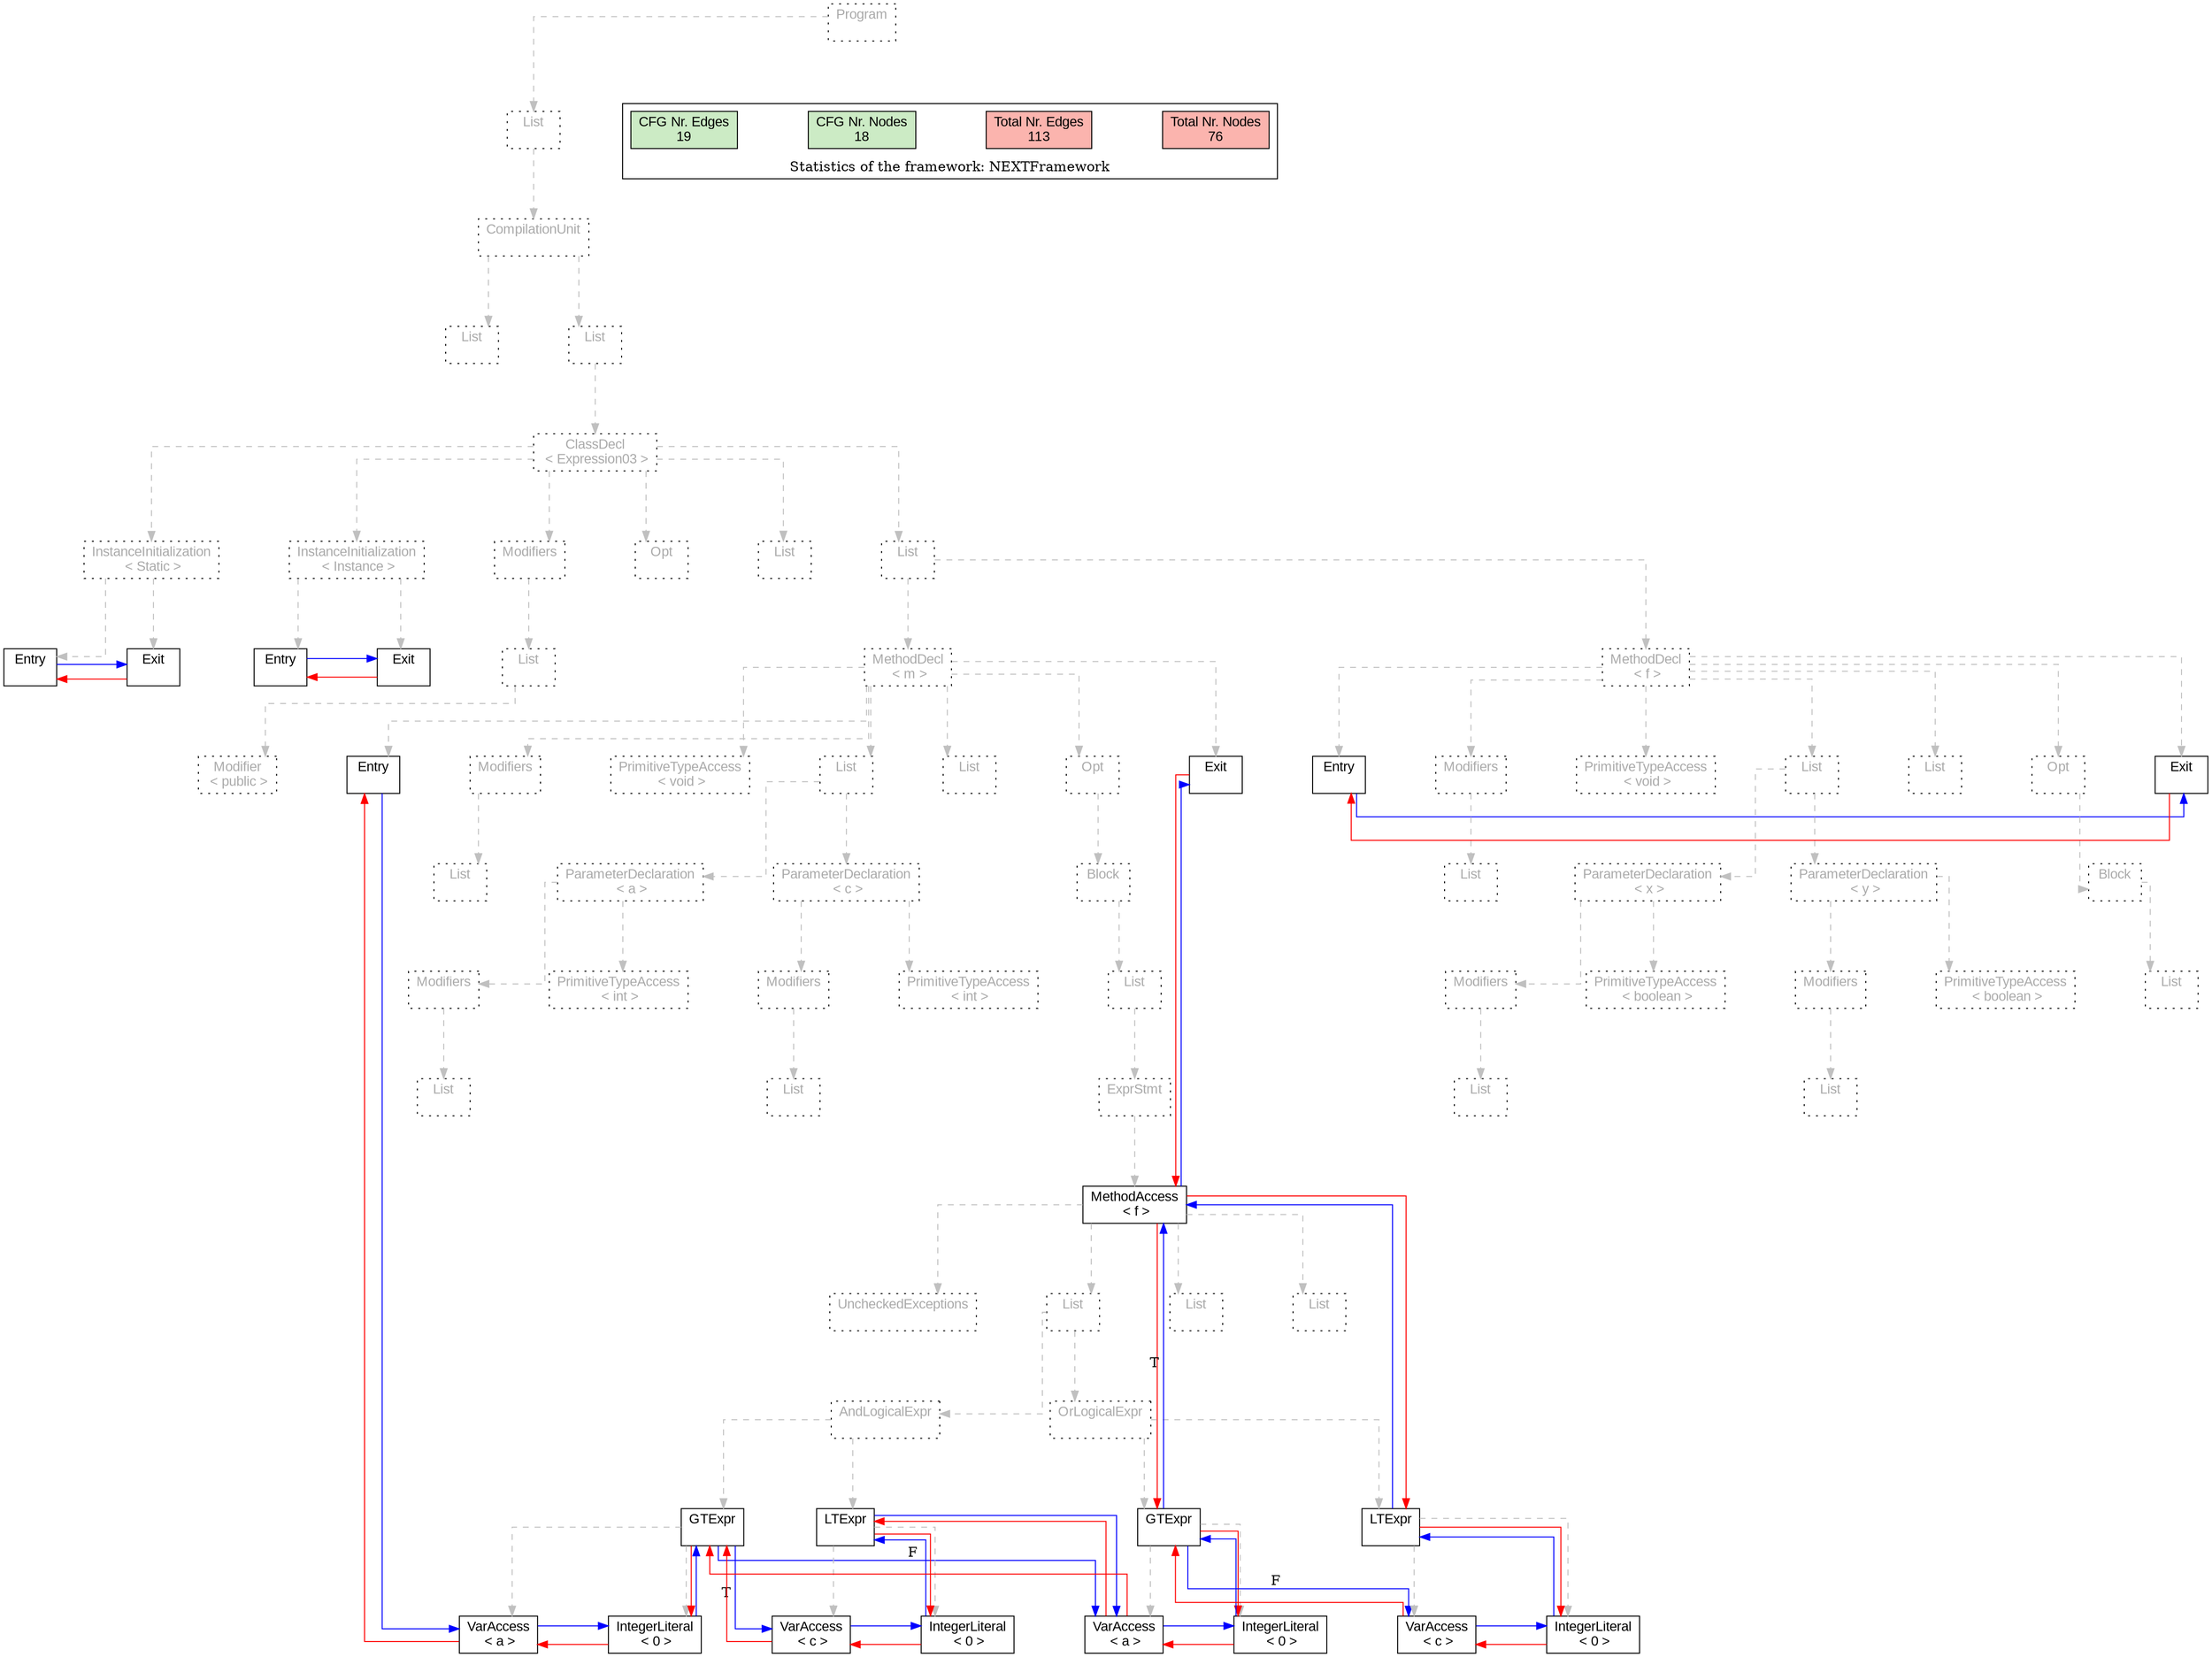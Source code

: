 digraph G {
graph [splines=ortho, nodesep="1", ranksep="1"]
node [shape=rect, fontname=Arial];
{ rank = same; "Program[0]"}
{ rank = same; "List[1]"}
{ rank = same; "CompilationUnit[2]"}
{ rank = same; "List[3]"; "List[4]"}
{ rank = same; "ClassDecl[5]"}
{ rank = same; "Modifiers[22]"; "Opt[25]"; "List[26]"; "List[27]"; "InstanceInitialization[6]"; "InstanceInitialization[14]"}
{ rank = same; "List[23]"; "MethodDecl[28]"; "MethodDecl[66]"; "Entry[7]"; "Exit[8]"; "Entry[15]"; "Exit[16]"}
{ rank = same; "Modifier[24]"; "Entry[29]"; "Modifiers[30]"; "PrimitiveTypeAccess[32]"; "List[33]"; "List[42]"; "Opt[43]"; "Exit[44]"; "Entry[67]"; "Modifiers[68]"; "PrimitiveTypeAccess[70]"; "List[71]"; "List[80]"; "Opt[81]"; "Exit[82]"}
{ rank = same; "List[31]"; "ParameterDeclaration[34]"; "ParameterDeclaration[38]"; "Block[44]"; "List[69]"; "ParameterDeclaration[72]"; "ParameterDeclaration[76]"; "Block[82]"}
{ rank = same; "Modifiers[35]"; "PrimitiveTypeAccess[37]"; "Modifiers[39]"; "PrimitiveTypeAccess[41]"; "List[45]"; "Modifiers[73]"; "PrimitiveTypeAccess[75]"; "Modifiers[77]"; "PrimitiveTypeAccess[79]"; "List[83]"}
{ rank = same; "List[36]"; "List[40]"; "ExprStmt[46]"; "List[74]"; "List[78]"}
{ rank = same; "MethodAccess[47]"}
{ rank = same; "List[49]"; "List[64]"; "List[65]"; "UncheckedExceptions[48]"}
{ rank = same; "AndLogicalExpr[50]"; "OrLogicalExpr[57]"}
{ rank = same; "GTExpr[51]"; "LTExpr[54]"; "GTExpr[58]"; "LTExpr[61]"}
{ rank = same; "VarAccess[52]"; "IntegerLiteral[53]"; "VarAccess[55]"; "IntegerLiteral[56]"; "VarAccess[59]"; "IntegerLiteral[60]"; "VarAccess[62]"; "IntegerLiteral[63]"}
"Program[0]" [label="Program\n ", style= dotted   fillcolor="#eeeeee" fontcolor="#aaaaaa"  ]
"List[1]" [label="List\n ", style= dotted   fillcolor="#eeeeee" fontcolor="#aaaaaa"  ]
"CompilationUnit[2]" [label="CompilationUnit\n ", style= dotted   fillcolor="#eeeeee" fontcolor="#aaaaaa"  ]
"List[3]" [label="List\n ", style= dotted   fillcolor="#eeeeee" fontcolor="#aaaaaa"  ]
"List[4]" [label="List\n ", style= dotted   fillcolor="#eeeeee" fontcolor="#aaaaaa"  ]
"ClassDecl[5]" [label="ClassDecl\n < Expression03 >", style= dotted   fillcolor="#eeeeee" fontcolor="#aaaaaa"  ]
"Modifiers[22]" [label="Modifiers\n ", style= dotted   fillcolor="#eeeeee" fontcolor="#aaaaaa"  ]
"List[23]" [label="List\n ", style= dotted   fillcolor="#eeeeee" fontcolor="#aaaaaa"  ]
"Modifier[24]" [label="Modifier\n < public >", style= dotted   fillcolor="#eeeeee" fontcolor="#aaaaaa"  ]
"Opt[25]" [label="Opt\n ", style= dotted   fillcolor="#eeeeee" fontcolor="#aaaaaa"  ]
"List[26]" [label="List\n ", style= dotted   fillcolor="#eeeeee" fontcolor="#aaaaaa"  ]
"List[27]" [label="List\n ", style= dotted   fillcolor="#eeeeee" fontcolor="#aaaaaa"  ]
"MethodDecl[28]" [label="MethodDecl\n < m >", style= dotted   fillcolor="#eeeeee" fontcolor="#aaaaaa"  ]
"Entry[29]" [label="Entry\n ", fillcolor=white   style=filled  ]
"Modifiers[30]" [label="Modifiers\n ", style= dotted   fillcolor="#eeeeee" fontcolor="#aaaaaa"  ]
"List[31]" [label="List\n ", style= dotted   fillcolor="#eeeeee" fontcolor="#aaaaaa"  ]
"PrimitiveTypeAccess[32]" [label="PrimitiveTypeAccess\n < void >", style= dotted   fillcolor="#eeeeee" fontcolor="#aaaaaa"  ]
"List[33]" [label="List\n ", style= dotted   fillcolor="#eeeeee" fontcolor="#aaaaaa"  ]
"ParameterDeclaration[34]" [label="ParameterDeclaration\n < a >", style= dotted   fillcolor="#eeeeee" fontcolor="#aaaaaa"  ]
"Modifiers[35]" [label="Modifiers\n ", style= dotted   fillcolor="#eeeeee" fontcolor="#aaaaaa"  ]
"List[36]" [label="List\n ", style= dotted   fillcolor="#eeeeee" fontcolor="#aaaaaa"  ]
"PrimitiveTypeAccess[37]" [label="PrimitiveTypeAccess\n < int >", style= dotted   fillcolor="#eeeeee" fontcolor="#aaaaaa"  ]
"ParameterDeclaration[38]" [label="ParameterDeclaration\n < c >", style= dotted   fillcolor="#eeeeee" fontcolor="#aaaaaa"  ]
"Modifiers[39]" [label="Modifiers\n ", style= dotted   fillcolor="#eeeeee" fontcolor="#aaaaaa"  ]
"List[40]" [label="List\n ", style= dotted   fillcolor="#eeeeee" fontcolor="#aaaaaa"  ]
"PrimitiveTypeAccess[41]" [label="PrimitiveTypeAccess\n < int >", style= dotted   fillcolor="#eeeeee" fontcolor="#aaaaaa"  ]
"List[42]" [label="List\n ", style= dotted   fillcolor="#eeeeee" fontcolor="#aaaaaa"  ]
"Opt[43]" [label="Opt\n ", style= dotted   fillcolor="#eeeeee" fontcolor="#aaaaaa"  ]
"Block[44]" [label="Block\n ", style= dotted   fillcolor="#eeeeee" fontcolor="#aaaaaa"  ]
"List[45]" [label="List\n ", style= dotted   fillcolor="#eeeeee" fontcolor="#aaaaaa"  ]
"ExprStmt[46]" [label="ExprStmt\n ", style= dotted   fillcolor="#eeeeee" fontcolor="#aaaaaa"  ]
"MethodAccess[47]" [label="MethodAccess\n < f >", fillcolor=white   style=filled  ]
"List[49]" [label="List\n ", style= dotted   fillcolor="#eeeeee" fontcolor="#aaaaaa"  ]
"AndLogicalExpr[50]" [label="AndLogicalExpr\n ", style= dotted   fillcolor="#eeeeee" fontcolor="#aaaaaa"  ]
"GTExpr[51]" [label="GTExpr\n ", fillcolor=white   style=filled  ]
"VarAccess[52]" [label="VarAccess\n < a >", fillcolor=white   style=filled  ]
"IntegerLiteral[53]" [label="IntegerLiteral\n < 0 >", fillcolor=white   style=filled  ]
"LTExpr[54]" [label="LTExpr\n ", fillcolor=white   style=filled  ]
"VarAccess[55]" [label="VarAccess\n < c >", fillcolor=white   style=filled  ]
"IntegerLiteral[56]" [label="IntegerLiteral\n < 0 >", fillcolor=white   style=filled  ]
"OrLogicalExpr[57]" [label="OrLogicalExpr\n ", style= dotted   fillcolor="#eeeeee" fontcolor="#aaaaaa"  ]
"GTExpr[58]" [label="GTExpr\n ", fillcolor=white   style=filled  ]
"VarAccess[59]" [label="VarAccess\n < a >", fillcolor=white   style=filled  ]
"IntegerLiteral[60]" [label="IntegerLiteral\n < 0 >", fillcolor=white   style=filled  ]
"LTExpr[61]" [label="LTExpr\n ", fillcolor=white   style=filled  ]
"VarAccess[62]" [label="VarAccess\n < c >", fillcolor=white   style=filled  ]
"IntegerLiteral[63]" [label="IntegerLiteral\n < 0 >", fillcolor=white   style=filled  ]
"List[64]" [label="List\n ", style= dotted   fillcolor="#eeeeee" fontcolor="#aaaaaa"  ]
"List[65]" [label="List\n ", style= dotted   fillcolor="#eeeeee" fontcolor="#aaaaaa"  ]
"UncheckedExceptions[48]" [label="UncheckedExceptions\n ", style= dotted   fillcolor="#eeeeee" fontcolor="#aaaaaa"  ]
"Exit[44]" [label="Exit\n ", fillcolor=white   style=filled  ]
"MethodDecl[66]" [label="MethodDecl\n < f >", style= dotted   fillcolor="#eeeeee" fontcolor="#aaaaaa"  ]
"Entry[67]" [label="Entry\n ", fillcolor=white   style=filled  ]
"Modifiers[68]" [label="Modifiers\n ", style= dotted   fillcolor="#eeeeee" fontcolor="#aaaaaa"  ]
"List[69]" [label="List\n ", style= dotted   fillcolor="#eeeeee" fontcolor="#aaaaaa"  ]
"PrimitiveTypeAccess[70]" [label="PrimitiveTypeAccess\n < void >", style= dotted   fillcolor="#eeeeee" fontcolor="#aaaaaa"  ]
"List[71]" [label="List\n ", style= dotted   fillcolor="#eeeeee" fontcolor="#aaaaaa"  ]
"ParameterDeclaration[72]" [label="ParameterDeclaration\n < x >", style= dotted   fillcolor="#eeeeee" fontcolor="#aaaaaa"  ]
"Modifiers[73]" [label="Modifiers\n ", style= dotted   fillcolor="#eeeeee" fontcolor="#aaaaaa"  ]
"List[74]" [label="List\n ", style= dotted   fillcolor="#eeeeee" fontcolor="#aaaaaa"  ]
"PrimitiveTypeAccess[75]" [label="PrimitiveTypeAccess\n < boolean >", style= dotted   fillcolor="#eeeeee" fontcolor="#aaaaaa"  ]
"ParameterDeclaration[76]" [label="ParameterDeclaration\n < y >", style= dotted   fillcolor="#eeeeee" fontcolor="#aaaaaa"  ]
"Modifiers[77]" [label="Modifiers\n ", style= dotted   fillcolor="#eeeeee" fontcolor="#aaaaaa"  ]
"List[78]" [label="List\n ", style= dotted   fillcolor="#eeeeee" fontcolor="#aaaaaa"  ]
"PrimitiveTypeAccess[79]" [label="PrimitiveTypeAccess\n < boolean >", style= dotted   fillcolor="#eeeeee" fontcolor="#aaaaaa"  ]
"List[80]" [label="List\n ", style= dotted   fillcolor="#eeeeee" fontcolor="#aaaaaa"  ]
"Opt[81]" [label="Opt\n ", style= dotted   fillcolor="#eeeeee" fontcolor="#aaaaaa"  ]
"Block[82]" [label="Block\n ", style= dotted   fillcolor="#eeeeee" fontcolor="#aaaaaa"  ]
"List[83]" [label="List\n ", style= dotted   fillcolor="#eeeeee" fontcolor="#aaaaaa"  ]
"Exit[82]" [label="Exit\n ", fillcolor=white   style=filled  ]
"InstanceInitialization[6]" [label="InstanceInitialization\n < Instance >", style= dotted   fillcolor="#eeeeee" fontcolor="#aaaaaa"  ]
"Entry[7]" [label="Entry\n ", fillcolor=white   style=filled  ]
"Exit[8]" [label="Exit\n ", fillcolor=white   style=filled  ]
"InstanceInitialization[14]" [label="InstanceInitialization\n < Static >", style= dotted   fillcolor="#eeeeee" fontcolor="#aaaaaa"  ]
"Entry[15]" [label="Entry\n ", fillcolor=white   style=filled  ]
"Exit[16]" [label="Exit\n ", fillcolor=white   style=filled  ]
"CompilationUnit[2]" -> "List[3]" [style=dashed, color=gray]
"List[23]" -> "Modifier[24]" [style=dashed, color=gray]
"Modifiers[22]" -> "List[23]" [style=dashed, color=gray]
"ClassDecl[5]" -> "Modifiers[22]" [style=dashed, color=gray]
"ClassDecl[5]" -> "Opt[25]" [style=dashed, color=gray]
"ClassDecl[5]" -> "List[26]" [style=dashed, color=gray]
"MethodDecl[28]" -> "Entry[29]" [style=dashed, color=gray]
"Modifiers[30]" -> "List[31]" [style=dashed, color=gray]
"MethodDecl[28]" -> "Modifiers[30]" [style=dashed, color=gray]
"MethodDecl[28]" -> "PrimitiveTypeAccess[32]" [style=dashed, color=gray]
"Modifiers[35]" -> "List[36]" [style=dashed, color=gray]
"ParameterDeclaration[34]" -> "Modifiers[35]" [style=dashed, color=gray]
"ParameterDeclaration[34]" -> "PrimitiveTypeAccess[37]" [style=dashed, color=gray]
"List[33]" -> "ParameterDeclaration[34]" [style=dashed, color=gray]
"Modifiers[39]" -> "List[40]" [style=dashed, color=gray]
"ParameterDeclaration[38]" -> "Modifiers[39]" [style=dashed, color=gray]
"ParameterDeclaration[38]" -> "PrimitiveTypeAccess[41]" [style=dashed, color=gray]
"List[33]" -> "ParameterDeclaration[38]" [style=dashed, color=gray]
"MethodDecl[28]" -> "List[33]" [style=dashed, color=gray]
"MethodDecl[28]" -> "List[42]" [style=dashed, color=gray]
"GTExpr[51]" -> "VarAccess[52]" [style=dashed, color=gray]
"GTExpr[51]" -> "IntegerLiteral[53]" [style=dashed, color=gray]
"AndLogicalExpr[50]" -> "GTExpr[51]" [style=dashed, color=gray]
"LTExpr[54]" -> "VarAccess[55]" [style=dashed, color=gray]
"LTExpr[54]" -> "IntegerLiteral[56]" [style=dashed, color=gray]
"AndLogicalExpr[50]" -> "LTExpr[54]" [style=dashed, color=gray]
"List[49]" -> "AndLogicalExpr[50]" [style=dashed, color=gray]
"GTExpr[58]" -> "VarAccess[59]" [style=dashed, color=gray]
"GTExpr[58]" -> "IntegerLiteral[60]" [style=dashed, color=gray]
"OrLogicalExpr[57]" -> "GTExpr[58]" [style=dashed, color=gray]
"LTExpr[61]" -> "VarAccess[62]" [style=dashed, color=gray]
"LTExpr[61]" -> "IntegerLiteral[63]" [style=dashed, color=gray]
"OrLogicalExpr[57]" -> "LTExpr[61]" [style=dashed, color=gray]
"List[49]" -> "OrLogicalExpr[57]" [style=dashed, color=gray]
"MethodAccess[47]" -> "List[49]" [style=dashed, color=gray]
"MethodAccess[47]" -> "List[64]" [style=dashed, color=gray]
"MethodAccess[47]" -> "List[65]" [style=dashed, color=gray]
"MethodAccess[47]" -> "UncheckedExceptions[48]" [style=dashed, color=gray]
"ExprStmt[46]" -> "MethodAccess[47]" [style=dashed, color=gray]
"List[45]" -> "ExprStmt[46]" [style=dashed, color=gray]
"Block[44]" -> "List[45]" [style=dashed, color=gray]
"Opt[43]" -> "Block[44]" [style=dashed, color=gray]
"MethodDecl[28]" -> "Opt[43]" [style=dashed, color=gray]
"MethodDecl[28]" -> "Exit[44]" [style=dashed, color=gray]
"List[27]" -> "MethodDecl[28]" [style=dashed, color=gray]
"MethodDecl[66]" -> "Entry[67]" [style=dashed, color=gray]
"Modifiers[68]" -> "List[69]" [style=dashed, color=gray]
"MethodDecl[66]" -> "Modifiers[68]" [style=dashed, color=gray]
"MethodDecl[66]" -> "PrimitiveTypeAccess[70]" [style=dashed, color=gray]
"Modifiers[73]" -> "List[74]" [style=dashed, color=gray]
"ParameterDeclaration[72]" -> "Modifiers[73]" [style=dashed, color=gray]
"ParameterDeclaration[72]" -> "PrimitiveTypeAccess[75]" [style=dashed, color=gray]
"List[71]" -> "ParameterDeclaration[72]" [style=dashed, color=gray]
"Modifiers[77]" -> "List[78]" [style=dashed, color=gray]
"ParameterDeclaration[76]" -> "Modifiers[77]" [style=dashed, color=gray]
"ParameterDeclaration[76]" -> "PrimitiveTypeAccess[79]" [style=dashed, color=gray]
"List[71]" -> "ParameterDeclaration[76]" [style=dashed, color=gray]
"MethodDecl[66]" -> "List[71]" [style=dashed, color=gray]
"MethodDecl[66]" -> "List[80]" [style=dashed, color=gray]
"Block[82]" -> "List[83]" [style=dashed, color=gray]
"Opt[81]" -> "Block[82]" [style=dashed, color=gray]
"MethodDecl[66]" -> "Opt[81]" [style=dashed, color=gray]
"MethodDecl[66]" -> "Exit[82]" [style=dashed, color=gray]
"List[27]" -> "MethodDecl[66]" [style=dashed, color=gray]
"ClassDecl[5]" -> "List[27]" [style=dashed, color=gray]
"InstanceInitialization[6]" -> "Entry[7]" [style=dashed, color=gray]
"InstanceInitialization[6]" -> "Exit[8]" [style=dashed, color=gray]
"InstanceInitialization[14]" -> "Entry[15]" [style=dashed, color=gray]
"InstanceInitialization[14]" -> "Exit[16]" [style=dashed, color=gray]
"ClassDecl[5]" -> "InstanceInitialization[6]" [style=dashed, color=gray]
"ClassDecl[5]" -> "InstanceInitialization[14]" [style=dashed, color=gray]
"List[4]" -> "ClassDecl[5]" [style=dashed, color=gray]
"CompilationUnit[2]" -> "List[4]" [style=dashed, color=gray]
"List[1]" -> "CompilationUnit[2]" [style=dashed, color=gray]
"Program[0]" -> "List[1]" [style=dashed, color=gray]
"Exit[16]" -> "Entry[15]" [color=red, constraint=false]
"Entry[15]" -> "Exit[16]" [color=blue, constraint=false, xlabel=" "] 
"Exit[8]" -> "Entry[7]" [color=red, constraint=false]
"Entry[7]" -> "Exit[8]" [color=blue, constraint=false, xlabel=" "] 
"Exit[44]" -> "MethodAccess[47]" [color=red, constraint=false]
"MethodAccess[47]" -> "Exit[44]" [color=blue, constraint=false, xlabel=" "] 
"MethodAccess[47]" -> "GTExpr[58]" [color=red, constraint=false]
"MethodAccess[47]" -> "LTExpr[61]" [color=red, constraint=false]
"LTExpr[61]" -> "MethodAccess[47]" [color=blue, constraint=false, xlabel=" "] 
"LTExpr[61]" -> "IntegerLiteral[63]" [color=red, constraint=false]
"IntegerLiteral[63]" -> "LTExpr[61]" [color=blue, constraint=false, xlabel=" "] 
"IntegerLiteral[63]" -> "VarAccess[62]" [color=red, constraint=false]
"VarAccess[62]" -> "IntegerLiteral[63]" [color=blue, constraint=false, xlabel=" "] 
"VarAccess[62]" -> "GTExpr[58]" [color=red, constraint=false]
"GTExpr[58]" -> "MethodAccess[47]" [color=blue, constraint=false, xlabel="T "] 
"GTExpr[58]" -> "VarAccess[62]" [color=blue, constraint=false, xlabel="F "] 
"GTExpr[58]" -> "IntegerLiteral[60]" [color=red, constraint=false]
"IntegerLiteral[60]" -> "GTExpr[58]" [color=blue, constraint=false, xlabel=" "] 
"IntegerLiteral[60]" -> "VarAccess[59]" [color=red, constraint=false]
"VarAccess[59]" -> "IntegerLiteral[60]" [color=blue, constraint=false, xlabel=" "] 
"VarAccess[59]" -> "GTExpr[51]" [color=red, constraint=false]
"VarAccess[59]" -> "LTExpr[54]" [color=red, constraint=false]
"LTExpr[54]" -> "VarAccess[59]" [color=blue, constraint=false, xlabel=" "] 
"LTExpr[54]" -> "IntegerLiteral[56]" [color=red, constraint=false]
"IntegerLiteral[56]" -> "LTExpr[54]" [color=blue, constraint=false, xlabel=" "] 
"IntegerLiteral[56]" -> "VarAccess[55]" [color=red, constraint=false]
"VarAccess[55]" -> "IntegerLiteral[56]" [color=blue, constraint=false, xlabel=" "] 
"VarAccess[55]" -> "GTExpr[51]" [color=red, constraint=false]
"GTExpr[51]" -> "VarAccess[55]" [color=blue, constraint=false, xlabel="T "] 
"GTExpr[51]" -> "VarAccess[59]" [color=blue, constraint=false, xlabel="F "] 
"GTExpr[51]" -> "IntegerLiteral[53]" [color=red, constraint=false]
"IntegerLiteral[53]" -> "GTExpr[51]" [color=blue, constraint=false, xlabel=" "] 
"IntegerLiteral[53]" -> "VarAccess[52]" [color=red, constraint=false]
"VarAccess[52]" -> "IntegerLiteral[53]" [color=blue, constraint=false, xlabel=" "] 
"VarAccess[52]" -> "Entry[29]" [color=red, constraint=false]
"Entry[29]" -> "VarAccess[52]" [color=blue, constraint=false, xlabel=" "] 
"Exit[82]" -> "Entry[67]" [color=red, constraint=false]
"Entry[67]" -> "Exit[82]" [color=blue, constraint=false, xlabel=" "] 
"List[3]" -> "List[4]" [style=invis]
"InstanceInitialization[14]" -> "InstanceInitialization[6]" -> "Modifiers[22]" -> "Opt[25]" -> "List[26]" -> "List[27]" [style=invis]
"MethodDecl[28]" -> "MethodDecl[66]" [style=invis]
"Entry[29]" -> "Modifiers[30]" -> "PrimitiveTypeAccess[32]" -> "List[33]" -> "List[42]" -> "Opt[43]" -> "Exit[44]" [style=invis]
"ParameterDeclaration[34]" -> "ParameterDeclaration[38]" [style=invis]
"Modifiers[35]" -> "PrimitiveTypeAccess[37]" [style=invis]
"Modifiers[39]" -> "PrimitiveTypeAccess[41]" [style=invis]
"AndLogicalExpr[50]" -> "OrLogicalExpr[57]" [style=invis]
"GTExpr[51]" -> "LTExpr[54]" [style=invis]
"VarAccess[52]" -> "IntegerLiteral[53]" [style=invis]
"VarAccess[55]" -> "IntegerLiteral[56]" [style=invis]
"GTExpr[58]" -> "LTExpr[61]" [style=invis]
"VarAccess[59]" -> "IntegerLiteral[60]" [style=invis]
"VarAccess[62]" -> "IntegerLiteral[63]" [style=invis]
"Entry[67]" -> "Modifiers[68]" -> "PrimitiveTypeAccess[70]" -> "List[71]" -> "List[80]" -> "Opt[81]" -> "Exit[82]" [style=invis]
"ParameterDeclaration[72]" -> "ParameterDeclaration[76]" [style=invis]
"Modifiers[73]" -> "PrimitiveTypeAccess[75]" [style=invis]
"Modifiers[77]" -> "PrimitiveTypeAccess[79]" [style=invis]
"Entry[7]" -> "Exit[8]" [style=invis]
"Entry[15]" -> "Exit[16]" [style=invis]

subgraph cluster_legend {
{node [style=filled, fillcolor=1, colorscheme="pastel13"]
Nodes [label="Total Nr. Nodes
76", fillcolor=1]
Edges [label="Total Nr. Edges
113", fillcolor=1]
NodesCFG [label="CFG Nr. Nodes
18", fillcolor=3]
EdgesCFG [label="CFG Nr. Edges
19", fillcolor=3]
Nodes-> "Program[0]" -> NodesCFG  [style="invis"]
Edges -> "Program[0]" ->EdgesCFG [style="invis"]}
label = "Statistics of the framework: NEXTFramework"
style="solid"
ranksep=0.05
nodesep=0.01
labelloc = b
len=2
}}